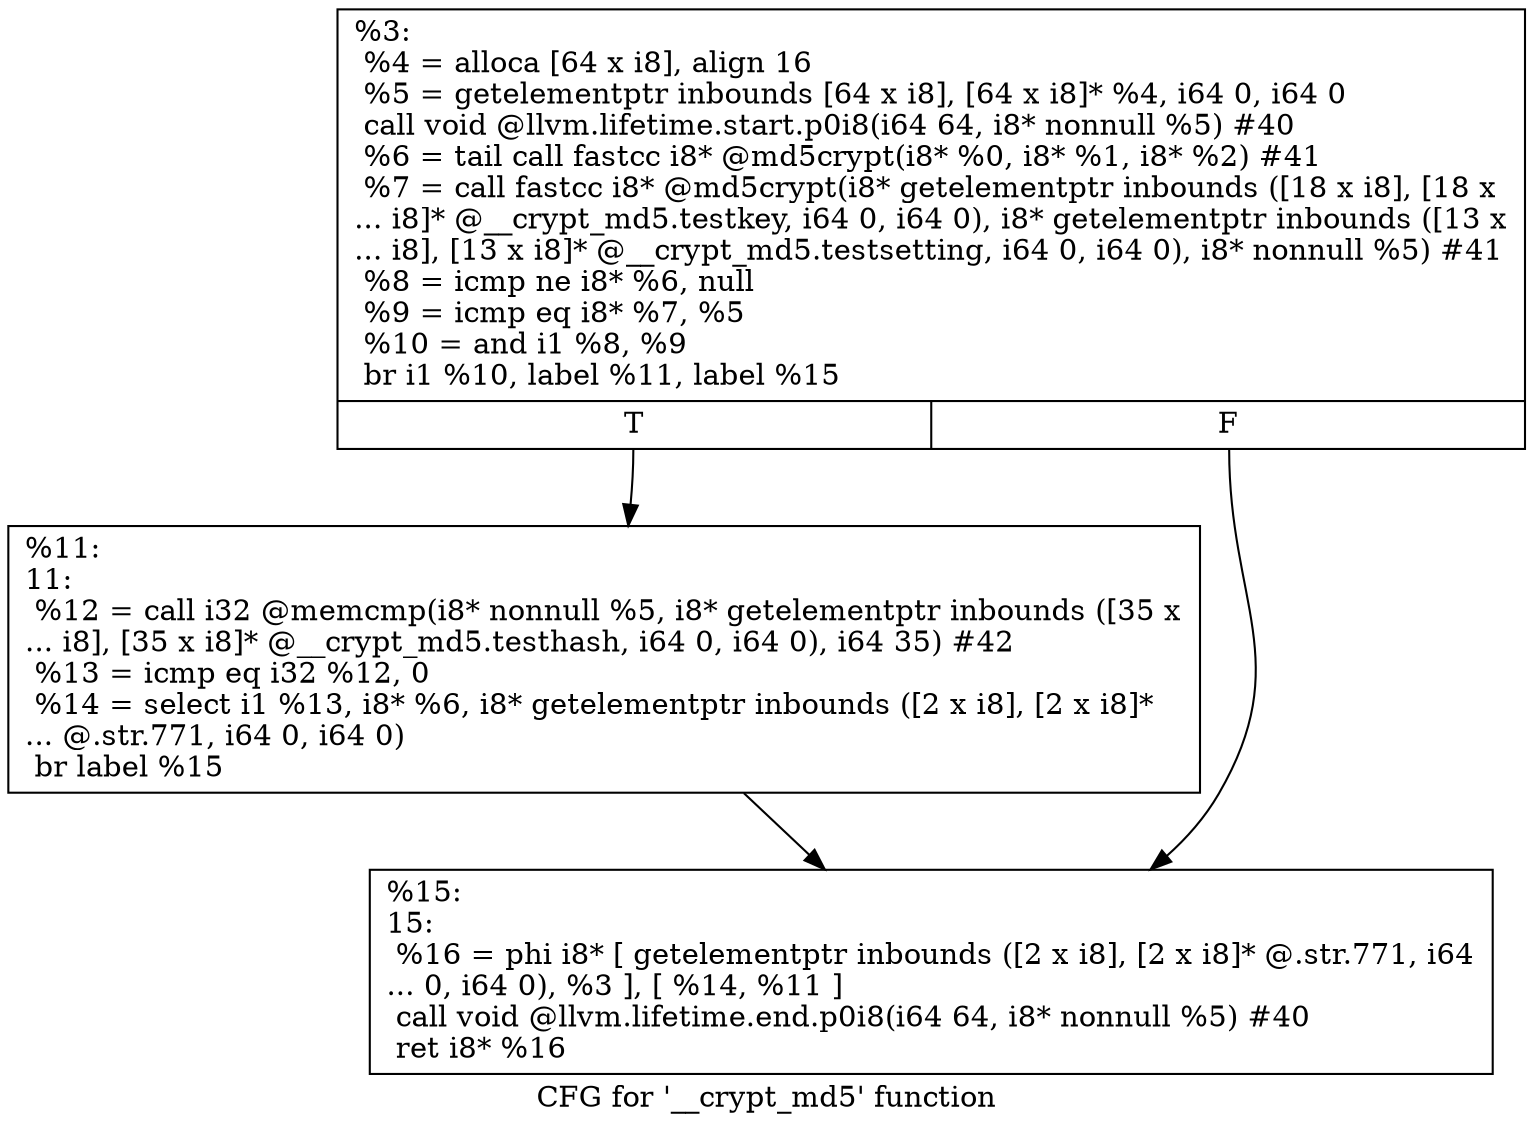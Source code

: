 digraph "CFG for '__crypt_md5' function" {
	label="CFG for '__crypt_md5' function";

	Node0x1e2c960 [shape=record,label="{%3:\l  %4 = alloca [64 x i8], align 16\l  %5 = getelementptr inbounds [64 x i8], [64 x i8]* %4, i64 0, i64 0\l  call void @llvm.lifetime.start.p0i8(i64 64, i8* nonnull %5) #40\l  %6 = tail call fastcc i8* @md5crypt(i8* %0, i8* %1, i8* %2) #41\l  %7 = call fastcc i8* @md5crypt(i8* getelementptr inbounds ([18 x i8], [18 x\l... i8]* @__crypt_md5.testkey, i64 0, i64 0), i8* getelementptr inbounds ([13 x\l... i8], [13 x i8]* @__crypt_md5.testsetting, i64 0, i64 0), i8* nonnull %5) #41\l  %8 = icmp ne i8* %6, null\l  %9 = icmp eq i8* %7, %5\l  %10 = and i1 %8, %9\l  br i1 %10, label %11, label %15\l|{<s0>T|<s1>F}}"];
	Node0x1e2c960:s0 -> Node0x1e2c9b0;
	Node0x1e2c960:s1 -> Node0x1e2ca00;
	Node0x1e2c9b0 [shape=record,label="{%11:\l11:                                               \l  %12 = call i32 @memcmp(i8* nonnull %5, i8* getelementptr inbounds ([35 x\l... i8], [35 x i8]* @__crypt_md5.testhash, i64 0, i64 0), i64 35) #42\l  %13 = icmp eq i32 %12, 0\l  %14 = select i1 %13, i8* %6, i8* getelementptr inbounds ([2 x i8], [2 x i8]*\l... @.str.771, i64 0, i64 0)\l  br label %15\l}"];
	Node0x1e2c9b0 -> Node0x1e2ca00;
	Node0x1e2ca00 [shape=record,label="{%15:\l15:                                               \l  %16 = phi i8* [ getelementptr inbounds ([2 x i8], [2 x i8]* @.str.771, i64\l... 0, i64 0), %3 ], [ %14, %11 ]\l  call void @llvm.lifetime.end.p0i8(i64 64, i8* nonnull %5) #40\l  ret i8* %16\l}"];
}
